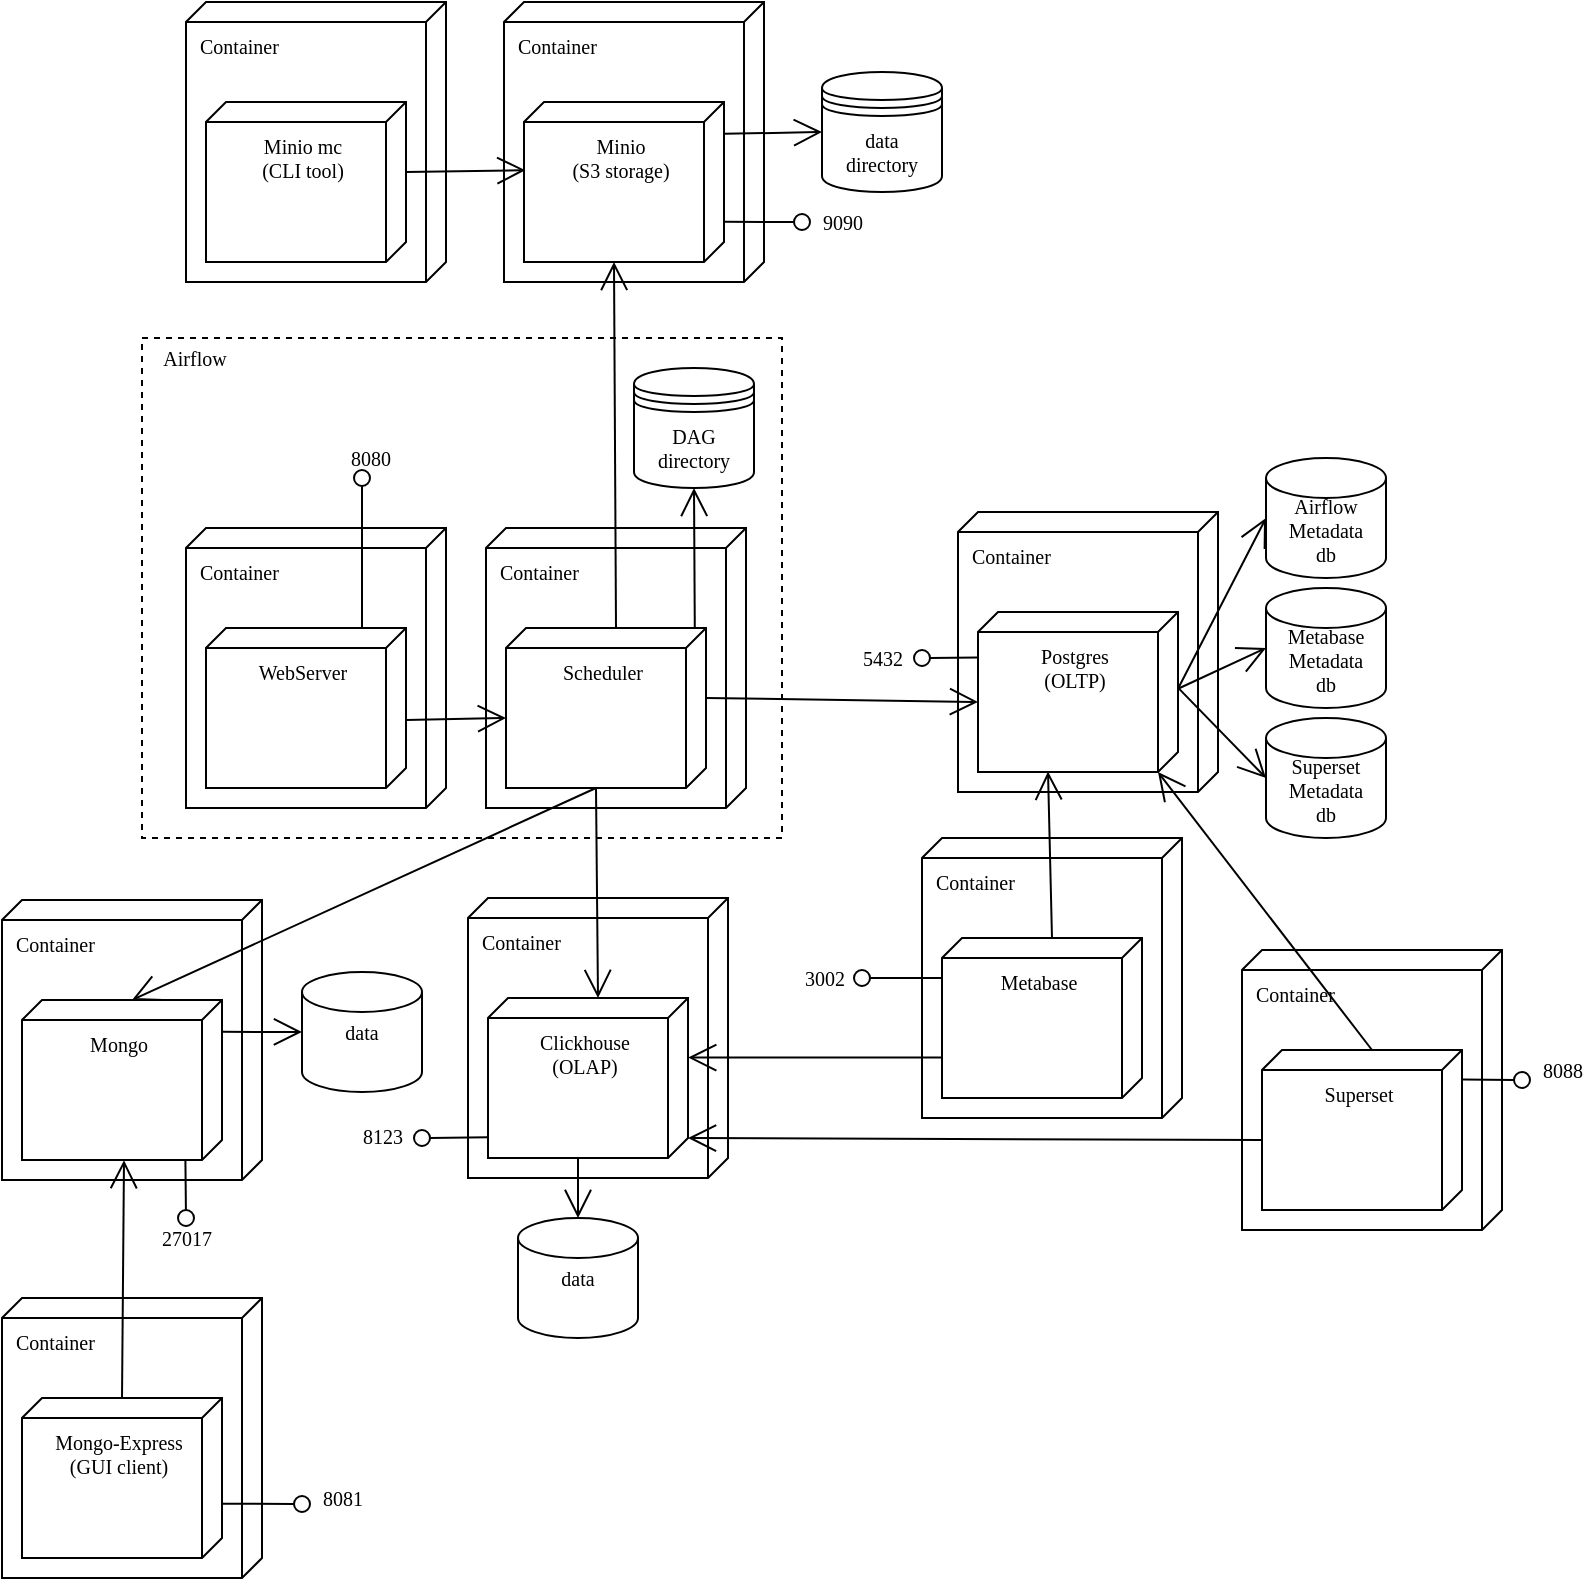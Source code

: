 <mxfile version="19.0.3" type="device"><diagram id="23iRSUPoRavnBvh4doch" name="Page-1"><mxGraphModel dx="1709" dy="822" grid="1" gridSize="10" guides="1" tooltips="1" connect="1" arrows="1" fold="1" page="1" pageScale="1" pageWidth="827" pageHeight="1169" math="0" shadow="0"><root><mxCell id="0"/><mxCell id="1" parent="0"/><mxCell id="nBsL7B0w5YFlwE9yyjsn-7" value="Container" style="verticalAlign=top;align=left;shape=cube;size=10;direction=south;fontStyle=0;html=1;boundedLbl=1;spacingLeft=5;hachureGap=4;fontFamily=JetBrains Mono;fontSize=10;" parent="1" vertex="1"><mxGeometry x="112" y="415" width="130" height="140" as="geometry"/></mxCell><mxCell id="nBsL7B0w5YFlwE9yyjsn-8" value="WebServer" style="verticalAlign=top;align=center;shape=cube;size=10;direction=south;html=1;boundedLbl=1;spacingLeft=5;hachureGap=4;fontFamily=JetBrains Mono;fontSize=10;" parent="nBsL7B0w5YFlwE9yyjsn-7" vertex="1"><mxGeometry width="100" height="80" relative="1" as="geometry"><mxPoint x="10" y="50" as="offset"/></mxGeometry></mxCell><mxCell id="nBsL7B0w5YFlwE9yyjsn-9" value="Container" style="verticalAlign=top;align=left;shape=cube;size=10;direction=south;fontStyle=0;html=1;boundedLbl=1;spacingLeft=5;hachureGap=4;fontFamily=JetBrains Mono;fontSize=10;" parent="1" vertex="1"><mxGeometry x="262" y="415" width="130" height="140" as="geometry"/></mxCell><mxCell id="nBsL7B0w5YFlwE9yyjsn-10" value="Scheduler" style="verticalAlign=top;align=center;shape=cube;size=10;direction=south;html=1;boundedLbl=1;spacingLeft=5;hachureGap=4;fontFamily=JetBrains Mono;fontSize=10;" parent="nBsL7B0w5YFlwE9yyjsn-9" vertex="1"><mxGeometry width="100" height="80" relative="1" as="geometry"><mxPoint x="10" y="50" as="offset"/></mxGeometry></mxCell><mxCell id="nBsL7B0w5YFlwE9yyjsn-11" value="&lt;br style=&quot;font-size: 10px;&quot;&gt;Airflow Metadata&lt;br style=&quot;font-size: 10px;&quot;&gt;db" style="strokeWidth=1;html=1;shape=mxgraph.flowchart.database;whiteSpace=wrap;hachureGap=4;fontFamily=JetBrains Mono;fontSize=10;" parent="1" vertex="1"><mxGeometry x="652" y="380" width="60" height="60" as="geometry"/></mxCell><mxCell id="nBsL7B0w5YFlwE9yyjsn-12" value="DAG&lt;br style=&quot;font-size: 10px;&quot;&gt;directory" style="shape=datastore;whiteSpace=wrap;html=1;hachureGap=4;fontFamily=JetBrains Mono;fontSize=10;" parent="1" vertex="1"><mxGeometry x="336" y="335" width="60" height="60" as="geometry"/></mxCell><mxCell id="nBsL7B0w5YFlwE9yyjsn-13" value="" style="endArrow=open;endFill=1;endSize=12;html=1;rounded=0;sourcePerimeterSpacing=8;targetPerimeterSpacing=8;curved=1;entryX=0.5;entryY=1;entryDx=0;entryDy=0;exitX=0.001;exitY=0.056;exitDx=0;exitDy=0;exitPerimeter=0;fontFamily=JetBrains Mono;fontSize=10;" parent="1" source="nBsL7B0w5YFlwE9yyjsn-10" target="nBsL7B0w5YFlwE9yyjsn-12" edge="1"><mxGeometry width="160" relative="1" as="geometry"><mxPoint x="270" y="540" as="sourcePoint"/><mxPoint x="440" y="295" as="targetPoint"/></mxGeometry></mxCell><mxCell id="nBsL7B0w5YFlwE9yyjsn-15" value="Container" style="verticalAlign=top;align=left;shape=cube;size=10;direction=south;fontStyle=0;html=1;boundedLbl=1;spacingLeft=5;hachureGap=4;fontFamily=JetBrains Mono;fontSize=10;" parent="1" vertex="1"><mxGeometry x="498" y="407" width="130" height="140" as="geometry"/></mxCell><mxCell id="nBsL7B0w5YFlwE9yyjsn-16" value="Postgres&lt;br style=&quot;font-size: 10px;&quot;&gt;(OLTP)" style="verticalAlign=top;align=center;shape=cube;size=10;direction=south;html=1;boundedLbl=1;spacingLeft=5;hachureGap=4;fontFamily=JetBrains Mono;fontSize=10;" parent="nBsL7B0w5YFlwE9yyjsn-15" vertex="1"><mxGeometry width="100" height="80" relative="1" as="geometry"><mxPoint x="10" y="50" as="offset"/></mxGeometry></mxCell><mxCell id="nBsL7B0w5YFlwE9yyjsn-14" value="" style="endArrow=open;endFill=1;endSize=12;html=1;rounded=0;sourcePerimeterSpacing=8;targetPerimeterSpacing=8;curved=1;entryX=0;entryY=0.5;entryDx=0;entryDy=0;entryPerimeter=0;exitX=0.48;exitY=0;exitDx=0;exitDy=0;exitPerimeter=0;fontFamily=JetBrains Mono;fontSize=10;" parent="1" source="nBsL7B0w5YFlwE9yyjsn-16" target="nBsL7B0w5YFlwE9yyjsn-11" edge="1"><mxGeometry width="160" relative="1" as="geometry"><mxPoint x="698" y="245" as="sourcePoint"/><mxPoint x="458" y="295" as="targetPoint"/></mxGeometry></mxCell><mxCell id="nBsL7B0w5YFlwE9yyjsn-17" value="" style="endArrow=open;endFill=1;endSize=12;html=1;rounded=0;sourcePerimeterSpacing=8;targetPerimeterSpacing=8;curved=1;exitX=0.575;exitY=-0.001;exitDx=0;exitDy=0;exitPerimeter=0;entryX=0;entryY=0;entryDx=45;entryDy=100;entryPerimeter=0;fontFamily=JetBrains Mono;fontSize=10;" parent="1" source="nBsL7B0w5YFlwE9yyjsn-8" target="nBsL7B0w5YFlwE9yyjsn-10" edge="1"><mxGeometry width="160" relative="1" as="geometry"><mxPoint x="230" y="405" as="sourcePoint"/><mxPoint x="390" y="405" as="targetPoint"/></mxGeometry></mxCell><mxCell id="nBsL7B0w5YFlwE9yyjsn-18" value="" style="endArrow=open;endFill=1;endSize=12;html=1;rounded=0;sourcePerimeterSpacing=8;targetPerimeterSpacing=8;curved=1;exitX=0;exitY=0;exitDx=35;exitDy=0;exitPerimeter=0;entryX=0;entryY=0;entryDx=45;entryDy=100;entryPerimeter=0;fontFamily=JetBrains Mono;fontSize=10;" parent="1" source="nBsL7B0w5YFlwE9yyjsn-10" target="nBsL7B0w5YFlwE9yyjsn-16" edge="1"><mxGeometry width="160" relative="1" as="geometry"><mxPoint x="345" y="355" as="sourcePoint"/><mxPoint x="550" y="355" as="targetPoint"/></mxGeometry></mxCell><mxCell id="nBsL7B0w5YFlwE9yyjsn-19" value="Container" style="verticalAlign=top;align=left;shape=cube;size=10;direction=south;fontStyle=0;html=1;boundedLbl=1;spacingLeft=5;hachureGap=4;fontFamily=JetBrains Mono;fontSize=10;" parent="1" vertex="1"><mxGeometry x="271" y="152" width="130" height="140" as="geometry"/></mxCell><mxCell id="nBsL7B0w5YFlwE9yyjsn-20" value="Minio&lt;br style=&quot;font-size: 10px;&quot;&gt;(S3 storage)" style="verticalAlign=top;align=center;shape=cube;size=10;direction=south;html=1;boundedLbl=1;spacingLeft=5;hachureGap=4;fontFamily=JetBrains Mono;fontSize=10;" parent="nBsL7B0w5YFlwE9yyjsn-19" vertex="1"><mxGeometry width="100" height="80" relative="1" as="geometry"><mxPoint x="10" y="50" as="offset"/></mxGeometry></mxCell><mxCell id="nBsL7B0w5YFlwE9yyjsn-21" value="data&lt;br style=&quot;font-size: 10px;&quot;&gt;directory" style="shape=datastore;whiteSpace=wrap;html=1;hachureGap=4;fontFamily=JetBrains Mono;fontSize=10;" parent="1" vertex="1"><mxGeometry x="430" y="187" width="60" height="60" as="geometry"/></mxCell><mxCell id="nBsL7B0w5YFlwE9yyjsn-22" value="" style="endArrow=open;endFill=1;endSize=12;html=1;rounded=0;sourcePerimeterSpacing=8;targetPerimeterSpacing=8;curved=1;entryX=0;entryY=0.5;entryDx=0;entryDy=0;exitX=0.199;exitY=-0.001;exitDx=0;exitDy=0;exitPerimeter=0;fontFamily=JetBrains Mono;fontSize=10;" parent="1" source="nBsL7B0w5YFlwE9yyjsn-20" target="nBsL7B0w5YFlwE9yyjsn-21" edge="1"><mxGeometry width="160" relative="1" as="geometry"><mxPoint x="217" y="422" as="sourcePoint"/><mxPoint x="377" y="422" as="targetPoint"/></mxGeometry></mxCell><mxCell id="nBsL7B0w5YFlwE9yyjsn-23" value="Container" style="verticalAlign=top;align=left;shape=cube;size=10;direction=south;fontStyle=0;html=1;boundedLbl=1;spacingLeft=5;hachureGap=4;fontFamily=JetBrains Mono;fontSize=10;" parent="1" vertex="1"><mxGeometry x="112" y="152" width="130" height="140" as="geometry"/></mxCell><mxCell id="nBsL7B0w5YFlwE9yyjsn-24" value="Minio mc&lt;br style=&quot;font-size: 10px;&quot;&gt;(CLI tool)" style="verticalAlign=top;align=center;shape=cube;size=10;direction=south;html=1;boundedLbl=1;spacingLeft=5;hachureGap=4;fontFamily=JetBrains Mono;fontSize=10;" parent="nBsL7B0w5YFlwE9yyjsn-23" vertex="1"><mxGeometry width="100" height="80" relative="1" as="geometry"><mxPoint x="10" y="50" as="offset"/></mxGeometry></mxCell><mxCell id="nBsL7B0w5YFlwE9yyjsn-25" value="" style="endArrow=open;endFill=1;endSize=12;html=1;rounded=0;sourcePerimeterSpacing=8;targetPerimeterSpacing=8;curved=1;entryX=0.426;entryY=0.993;entryDx=0;entryDy=0;entryPerimeter=0;exitX=0;exitY=0;exitDx=35;exitDy=0;exitPerimeter=0;fontFamily=JetBrains Mono;fontSize=10;" parent="1" source="nBsL7B0w5YFlwE9yyjsn-24" target="nBsL7B0w5YFlwE9yyjsn-20" edge="1"><mxGeometry width="160" relative="1" as="geometry"><mxPoint x="57" y="221" as="sourcePoint"/><mxPoint x="217" y="221" as="targetPoint"/></mxGeometry></mxCell><mxCell id="nBsL7B0w5YFlwE9yyjsn-26" value="" style="endArrow=open;endFill=1;endSize=12;html=1;rounded=0;sourcePerimeterSpacing=8;targetPerimeterSpacing=8;curved=1;entryX=0;entryY=0;entryDx=80;entryDy=55;entryPerimeter=0;fontFamily=JetBrains Mono;fontSize=10;exitX=0;exitY=0;exitDx=0;exitDy=45;exitPerimeter=0;" parent="1" source="nBsL7B0w5YFlwE9yyjsn-10" target="nBsL7B0w5YFlwE9yyjsn-20" edge="1"><mxGeometry width="160" relative="1" as="geometry"><mxPoint x="290" y="390" as="sourcePoint"/><mxPoint x="370" y="405" as="targetPoint"/></mxGeometry></mxCell><mxCell id="nBsL7B0w5YFlwE9yyjsn-27" value="Container" style="verticalAlign=top;align=left;shape=cube;size=10;direction=south;fontStyle=0;html=1;boundedLbl=1;spacingLeft=5;hachureGap=4;fontFamily=JetBrains Mono;fontSize=10;" parent="1" vertex="1"><mxGeometry x="253" y="600" width="130" height="140" as="geometry"/></mxCell><mxCell id="nBsL7B0w5YFlwE9yyjsn-28" value="Clickhouse&lt;br style=&quot;font-size: 10px;&quot;&gt;(OLAP)" style="verticalAlign=top;align=center;shape=cube;size=10;direction=south;html=1;boundedLbl=1;spacingLeft=5;hachureGap=4;fontFamily=JetBrains Mono;fontSize=10;" parent="nBsL7B0w5YFlwE9yyjsn-27" vertex="1"><mxGeometry width="100" height="80" relative="1" as="geometry"><mxPoint x="10" y="50" as="offset"/></mxGeometry></mxCell><mxCell id="nBsL7B0w5YFlwE9yyjsn-29" value="" style="endArrow=open;endFill=1;endSize=12;html=1;rounded=0;sourcePerimeterSpacing=8;targetPerimeterSpacing=8;curved=1;entryX=0;entryY=0;entryDx=0;entryDy=45;entryPerimeter=0;exitX=0;exitY=0;exitDx=80;exitDy=55;exitPerimeter=0;fontFamily=JetBrains Mono;fontSize=10;" parent="1" source="nBsL7B0w5YFlwE9yyjsn-10" target="nBsL7B0w5YFlwE9yyjsn-28" edge="1"><mxGeometry width="160" relative="1" as="geometry"><mxPoint x="200" y="560" as="sourcePoint"/><mxPoint x="360" y="560" as="targetPoint"/></mxGeometry></mxCell><mxCell id="nBsL7B0w5YFlwE9yyjsn-30" value="data" style="strokeWidth=1;html=1;shape=mxgraph.flowchart.database;whiteSpace=wrap;hachureGap=4;fontFamily=JetBrains Mono;fontSize=10;" parent="1" vertex="1"><mxGeometry x="278" y="760" width="60" height="60" as="geometry"/></mxCell><mxCell id="nBsL7B0w5YFlwE9yyjsn-31" value="" style="endArrow=open;endFill=1;endSize=12;html=1;rounded=0;sourcePerimeterSpacing=8;targetPerimeterSpacing=8;curved=1;entryX=0.5;entryY=0;entryDx=0;entryDy=0;exitX=0;exitY=0;exitDx=80;exitDy=55;exitPerimeter=0;entryPerimeter=0;fontFamily=JetBrains Mono;fontSize=10;" parent="1" source="nBsL7B0w5YFlwE9yyjsn-28" target="nBsL7B0w5YFlwE9yyjsn-30" edge="1"><mxGeometry width="160" relative="1" as="geometry"><mxPoint x="391" y="301" as="sourcePoint"/><mxPoint x="457" y="301" as="targetPoint"/></mxGeometry></mxCell><mxCell id="nBsL7B0w5YFlwE9yyjsn-32" value="Container" style="verticalAlign=top;align=left;shape=cube;size=10;direction=south;fontStyle=0;html=1;boundedLbl=1;spacingLeft=5;hachureGap=4;fontFamily=JetBrains Mono;fontSize=10;" parent="1" vertex="1"><mxGeometry x="20" y="601" width="130" height="140" as="geometry"/></mxCell><mxCell id="nBsL7B0w5YFlwE9yyjsn-33" value="Mongo" style="verticalAlign=top;align=center;shape=cube;size=10;direction=south;html=1;boundedLbl=1;spacingLeft=5;hachureGap=4;fontFamily=JetBrains Mono;fontSize=10;" parent="nBsL7B0w5YFlwE9yyjsn-32" vertex="1"><mxGeometry width="100" height="80" relative="1" as="geometry"><mxPoint x="10" y="50" as="offset"/></mxGeometry></mxCell><mxCell id="nBsL7B0w5YFlwE9yyjsn-34" value="data" style="strokeWidth=1;html=1;shape=mxgraph.flowchart.database;whiteSpace=wrap;hachureGap=4;fontFamily=JetBrains Mono;fontSize=10;" parent="1" vertex="1"><mxGeometry x="170" y="637" width="60" height="60" as="geometry"/></mxCell><mxCell id="nBsL7B0w5YFlwE9yyjsn-35" value="" style="endArrow=open;endFill=1;endSize=12;html=1;rounded=0;sourcePerimeterSpacing=8;targetPerimeterSpacing=8;curved=1;exitX=0.199;exitY=0.002;exitDx=0;exitDy=0;exitPerimeter=0;entryX=0;entryY=0.5;entryDx=0;entryDy=0;entryPerimeter=0;fontFamily=JetBrains Mono;fontSize=10;" parent="1" source="nBsL7B0w5YFlwE9yyjsn-33" target="nBsL7B0w5YFlwE9yyjsn-34" edge="1"><mxGeometry width="160" relative="1" as="geometry"><mxPoint x="130" y="680.62" as="sourcePoint"/><mxPoint x="180" y="681" as="targetPoint"/></mxGeometry></mxCell><mxCell id="nBsL7B0w5YFlwE9yyjsn-36" value="" style="endArrow=open;endFill=1;endSize=12;html=1;rounded=0;sourcePerimeterSpacing=8;targetPerimeterSpacing=8;curved=1;entryX=0;entryY=0;entryDx=0;entryDy=45;entryPerimeter=0;exitX=0;exitY=0;exitDx=80;exitDy=55;exitPerimeter=0;fontFamily=JetBrains Mono;fontSize=10;" parent="1" source="nBsL7B0w5YFlwE9yyjsn-10" target="nBsL7B0w5YFlwE9yyjsn-33" edge="1"><mxGeometry width="160" relative="1" as="geometry"><mxPoint x="327.0" y="555" as="sourcePoint"/><mxPoint x="328" y="690" as="targetPoint"/></mxGeometry></mxCell><mxCell id="nBsL7B0w5YFlwE9yyjsn-37" value="Container" style="verticalAlign=top;align=left;shape=cube;size=10;direction=south;fontStyle=0;html=1;boundedLbl=1;spacingLeft=5;hachureGap=4;fontFamily=JetBrains Mono;fontSize=10;" parent="1" vertex="1"><mxGeometry x="20" y="800" width="130" height="140" as="geometry"/></mxCell><mxCell id="nBsL7B0w5YFlwE9yyjsn-38" value="Mongo-Express&lt;br style=&quot;font-size: 10px;&quot;&gt;(GUI client)" style="verticalAlign=top;align=center;shape=cube;size=10;direction=south;html=1;boundedLbl=1;spacingLeft=5;hachureGap=4;fontFamily=JetBrains Mono;fontSize=10;" parent="nBsL7B0w5YFlwE9yyjsn-37" vertex="1"><mxGeometry width="100" height="80" relative="1" as="geometry"><mxPoint x="10" y="50" as="offset"/></mxGeometry></mxCell><mxCell id="nBsL7B0w5YFlwE9yyjsn-39" value="" style="endArrow=open;endFill=1;endSize=12;html=1;rounded=0;sourcePerimeterSpacing=8;targetPerimeterSpacing=8;curved=1;entryX=1.001;entryY=0.49;entryDx=0;entryDy=0;entryPerimeter=0;exitX=0.006;exitY=0.5;exitDx=0;exitDy=0;exitPerimeter=0;fontFamily=JetBrains Mono;fontSize=10;" parent="1" source="nBsL7B0w5YFlwE9yyjsn-38" target="nBsL7B0w5YFlwE9yyjsn-33" edge="1"><mxGeometry width="160" relative="1" as="geometry"><mxPoint x="80" y="820" as="sourcePoint"/><mxPoint x="63" y="701" as="targetPoint"/></mxGeometry></mxCell><mxCell id="nBsL7B0w5YFlwE9yyjsn-40" value="Container" style="verticalAlign=top;align=left;shape=cube;size=10;direction=south;fontStyle=0;html=1;boundedLbl=1;spacingLeft=5;hachureGap=4;fontFamily=JetBrains Mono;fontSize=10;" parent="1" vertex="1"><mxGeometry x="480" y="570" width="130" height="140" as="geometry"/></mxCell><mxCell id="nBsL7B0w5YFlwE9yyjsn-41" value="Metabase" style="verticalAlign=top;align=center;shape=cube;size=10;direction=south;html=1;boundedLbl=1;spacingLeft=5;hachureGap=4;fontFamily=JetBrains Mono;fontSize=10;" parent="nBsL7B0w5YFlwE9yyjsn-40" vertex="1"><mxGeometry width="100" height="80" relative="1" as="geometry"><mxPoint x="10" y="50" as="offset"/></mxGeometry></mxCell><mxCell id="nBsL7B0w5YFlwE9yyjsn-42" value="" style="endArrow=open;endFill=1;endSize=12;html=1;rounded=0;sourcePerimeterSpacing=8;targetPerimeterSpacing=8;curved=1;entryX=0.997;entryY=0.65;entryDx=0;entryDy=0;entryPerimeter=0;exitX=0;exitY=0;exitDx=0;exitDy=45;exitPerimeter=0;fontFamily=JetBrains Mono;fontSize=10;" parent="1" source="nBsL7B0w5YFlwE9yyjsn-41" target="nBsL7B0w5YFlwE9yyjsn-16" edge="1"><mxGeometry width="160" relative="1" as="geometry"><mxPoint x="400" y="640" as="sourcePoint"/><mxPoint x="560" y="640" as="targetPoint"/></mxGeometry></mxCell><mxCell id="nBsL7B0w5YFlwE9yyjsn-43" value="" style="endArrow=open;endFill=1;endSize=12;html=1;rounded=0;sourcePerimeterSpacing=8;targetPerimeterSpacing=8;curved=1;entryX=0.372;entryY=-0.001;entryDx=0;entryDy=0;entryPerimeter=0;exitX=0.747;exitY=1;exitDx=0;exitDy=0;exitPerimeter=0;fontFamily=JetBrains Mono;fontSize=10;" parent="1" source="nBsL7B0w5YFlwE9yyjsn-41" target="nBsL7B0w5YFlwE9yyjsn-28" edge="1"><mxGeometry width="160" relative="1" as="geometry"><mxPoint x="260" y="740" as="sourcePoint"/><mxPoint x="420" y="740" as="targetPoint"/></mxGeometry></mxCell><mxCell id="nBsL7B0w5YFlwE9yyjsn-44" value="&lt;br style=&quot;font-size: 10px;&quot;&gt;Metabase Metadata&lt;br style=&quot;font-size: 10px;&quot;&gt;db" style="strokeWidth=1;html=1;shape=mxgraph.flowchart.database;whiteSpace=wrap;hachureGap=4;fontFamily=JetBrains Mono;fontSize=10;" parent="1" vertex="1"><mxGeometry x="652" y="445" width="60" height="60" as="geometry"/></mxCell><mxCell id="nBsL7B0w5YFlwE9yyjsn-45" value="" style="endArrow=open;endFill=1;endSize=12;html=1;rounded=0;sourcePerimeterSpacing=8;targetPerimeterSpacing=8;curved=1;entryX=0;entryY=0.5;entryDx=0;entryDy=0;entryPerimeter=0;exitX=0.478;exitY=-0.003;exitDx=0;exitDy=0;exitPerimeter=0;fontFamily=JetBrains Mono;fontSize=10;" parent="1" source="nBsL7B0w5YFlwE9yyjsn-16" target="nBsL7B0w5YFlwE9yyjsn-44" edge="1"><mxGeometry width="160" relative="1" as="geometry"><mxPoint x="618.3" y="506.36" as="sourcePoint"/><mxPoint x="662" y="447" as="targetPoint"/></mxGeometry></mxCell><mxCell id="nBsL7B0w5YFlwE9yyjsn-50" value="" style="group;fontFamily=JetBrains Mono;fontSize=10;" parent="1" vertex="1" connectable="0"><mxGeometry x="90" y="320" width="320" height="250" as="geometry"/></mxCell><mxCell id="nBsL7B0w5YFlwE9yyjsn-48" value="" style="rounded=0;whiteSpace=wrap;html=1;hachureGap=4;strokeWidth=1;fillColor=none;dashed=1;align=left;fontFamily=JetBrains Mono;fontSize=10;" parent="nBsL7B0w5YFlwE9yyjsn-50" vertex="1"><mxGeometry width="320.0" height="250.0" as="geometry"/></mxCell><mxCell id="nBsL7B0w5YFlwE9yyjsn-49" value="Airflow" style="text;html=1;align=center;verticalAlign=middle;resizable=0;points=[];autosize=1;strokeColor=none;fillColor=none;dashed=1;hachureGap=4;fontFamily=JetBrains Mono;fontSize=10;" parent="nBsL7B0w5YFlwE9yyjsn-50" vertex="1"><mxGeometry x="-4.103" width="60" height="20" as="geometry"/></mxCell><mxCell id="nBsL7B0w5YFlwE9yyjsn-46" value="Container" style="verticalAlign=top;align=left;shape=cube;size=10;direction=south;fontStyle=0;html=1;boundedLbl=1;spacingLeft=5;hachureGap=4;fontFamily=JetBrains Mono;fontSize=10;" parent="1" vertex="1"><mxGeometry x="640" y="626" width="130" height="140" as="geometry"/></mxCell><mxCell id="nBsL7B0w5YFlwE9yyjsn-47" value="Superset" style="verticalAlign=top;align=center;shape=cube;size=10;direction=south;html=1;boundedLbl=1;spacingLeft=5;hachureGap=4;fontFamily=JetBrains Mono;fontSize=10;" parent="nBsL7B0w5YFlwE9yyjsn-46" vertex="1"><mxGeometry width="100" height="80" relative="1" as="geometry"><mxPoint x="10" y="50" as="offset"/></mxGeometry></mxCell><mxCell id="nBsL7B0w5YFlwE9yyjsn-51" value="" style="endArrow=open;endFill=1;endSize=12;html=1;rounded=0;sourcePerimeterSpacing=8;targetPerimeterSpacing=8;curved=1;entryX=0;entryY=0;entryDx=70;entryDy=0;entryPerimeter=0;exitX=0;exitY=0;exitDx=45;exitDy=100;exitPerimeter=0;fontFamily=JetBrains Mono;fontSize=10;" parent="1" source="nBsL7B0w5YFlwE9yyjsn-47" target="nBsL7B0w5YFlwE9yyjsn-28" edge="1"><mxGeometry width="160" relative="1" as="geometry"><mxPoint x="506" y="706" as="sourcePoint"/><mxPoint x="373" y="705.2" as="targetPoint"/></mxGeometry></mxCell><mxCell id="nBsL7B0w5YFlwE9yyjsn-52" value="" style="endArrow=open;endFill=1;endSize=12;html=1;rounded=0;sourcePerimeterSpacing=8;targetPerimeterSpacing=8;curved=1;entryX=0;entryY=0;entryDx=80;entryDy=10;entryPerimeter=0;exitX=0;exitY=0;exitDx=0;exitDy=45;exitPerimeter=0;fontFamily=JetBrains Mono;fontSize=10;" parent="1" source="nBsL7B0w5YFlwE9yyjsn-47" target="nBsL7B0w5YFlwE9yyjsn-16" edge="1"><mxGeometry width="160" relative="1" as="geometry"><mxPoint x="555" y="630" as="sourcePoint"/><mxPoint x="553" y="546.76" as="targetPoint"/></mxGeometry></mxCell><mxCell id="nBsL7B0w5YFlwE9yyjsn-80" value="" style="html=1;verticalAlign=bottom;labelBackgroundColor=none;endArrow=oval;endFill=0;endSize=8;rounded=0;fontFamily=JetBrains Mono;fontSize=10;sourcePerimeterSpacing=8;targetPerimeterSpacing=8;curved=1;exitX=0.185;exitY=-0.003;exitDx=0;exitDy=0;exitPerimeter=0;" parent="1" source="nBsL7B0w5YFlwE9yyjsn-47" edge="1"><mxGeometry width="160" relative="1" as="geometry"><mxPoint x="750.4" y="692.28" as="sourcePoint"/><mxPoint x="780" y="691" as="targetPoint"/></mxGeometry></mxCell><mxCell id="nBsL7B0w5YFlwE9yyjsn-81" value="8088" style="edgeLabel;html=1;align=center;verticalAlign=middle;resizable=0;points=[];fontSize=10;fontFamily=JetBrains Mono;fontColor=default;labelBackgroundColor=none;" parent="nBsL7B0w5YFlwE9yyjsn-80" vertex="1" connectable="0"><mxGeometry x="1" y="5" relative="1" as="geometry"><mxPoint x="20" as="offset"/></mxGeometry></mxCell><mxCell id="nBsL7B0w5YFlwE9yyjsn-82" value="" style="html=1;verticalAlign=bottom;labelBackgroundColor=none;endArrow=oval;endFill=0;endSize=8;rounded=0;fontFamily=JetBrains Mono;fontSize=10;fontColor=default;sourcePerimeterSpacing=8;targetPerimeterSpacing=8;curved=1;" parent="1" edge="1"><mxGeometry width="160" relative="1" as="geometry"><mxPoint x="490" y="640" as="sourcePoint"/><mxPoint x="450" y="640" as="targetPoint"/></mxGeometry></mxCell><mxCell id="nBsL7B0w5YFlwE9yyjsn-83" value="3002" style="edgeLabel;html=1;align=center;verticalAlign=middle;resizable=0;points=[];fontSize=10;fontFamily=JetBrains Mono;fontColor=default;labelBackgroundColor=none;" parent="nBsL7B0w5YFlwE9yyjsn-82" vertex="1" connectable="0"><mxGeometry x="0.967" y="-3" relative="1" as="geometry"><mxPoint x="-20" y="3" as="offset"/></mxGeometry></mxCell><mxCell id="nBsL7B0w5YFlwE9yyjsn-84" value="" style="html=1;verticalAlign=bottom;labelBackgroundColor=none;endArrow=oval;endFill=0;endSize=8;rounded=0;fontFamily=JetBrains Mono;fontSize=10;fontColor=default;sourcePerimeterSpacing=8;targetPerimeterSpacing=8;curved=1;exitX=0.871;exitY=0.998;exitDx=0;exitDy=0;exitPerimeter=0;" parent="1" source="nBsL7B0w5YFlwE9yyjsn-28" edge="1"><mxGeometry width="160" relative="1" as="geometry"><mxPoint x="160" y="680" as="sourcePoint"/><mxPoint x="230" y="720" as="targetPoint"/></mxGeometry></mxCell><mxCell id="nBsL7B0w5YFlwE9yyjsn-85" value="8123" style="edgeLabel;html=1;align=center;verticalAlign=middle;resizable=0;points=[];fontSize=10;fontFamily=JetBrains Mono;fontColor=default;labelBackgroundColor=none;" parent="nBsL7B0w5YFlwE9yyjsn-84" vertex="1" connectable="0"><mxGeometry x="1" y="-4" relative="1" as="geometry"><mxPoint x="-20" y="3" as="offset"/></mxGeometry></mxCell><mxCell id="nBsL7B0w5YFlwE9yyjsn-86" value="" style="html=1;verticalAlign=bottom;labelBackgroundColor=none;endArrow=oval;endFill=0;endSize=8;rounded=0;fontFamily=JetBrains Mono;fontSize=10;fontColor=default;sourcePerimeterSpacing=8;targetPerimeterSpacing=8;curved=1;exitX=0.002;exitY=0.22;exitDx=0;exitDy=0;exitPerimeter=0;" parent="1" source="nBsL7B0w5YFlwE9yyjsn-8" edge="1"><mxGeometry width="160" relative="1" as="geometry"><mxPoint x="-10" y="360" as="sourcePoint"/><mxPoint x="200" y="390" as="targetPoint"/></mxGeometry></mxCell><mxCell id="nBsL7B0w5YFlwE9yyjsn-87" value="8080" style="edgeLabel;html=1;align=center;verticalAlign=middle;resizable=0;points=[];fontSize=10;fontFamily=JetBrains Mono;fontColor=default;labelBackgroundColor=none;" parent="nBsL7B0w5YFlwE9yyjsn-86" vertex="1" connectable="0"><mxGeometry x="1" y="-5" relative="1" as="geometry"><mxPoint x="-1" y="-10" as="offset"/></mxGeometry></mxCell><mxCell id="nBsL7B0w5YFlwE9yyjsn-88" value="" style="html=1;verticalAlign=bottom;labelBackgroundColor=none;endArrow=oval;endFill=0;endSize=8;rounded=0;fontFamily=JetBrains Mono;fontSize=10;fontColor=default;sourcePerimeterSpacing=8;targetPerimeterSpacing=8;curved=1;exitX=0.284;exitY=0.999;exitDx=0;exitDy=0;exitPerimeter=0;" parent="1" source="nBsL7B0w5YFlwE9yyjsn-16" edge="1"><mxGeometry width="160" relative="1" as="geometry"><mxPoint x="490" y="480" as="sourcePoint"/><mxPoint x="480" y="480" as="targetPoint"/></mxGeometry></mxCell><mxCell id="nBsL7B0w5YFlwE9yyjsn-90" value="5432" style="edgeLabel;html=1;align=center;verticalAlign=middle;resizable=0;points=[];fontSize=10;fontFamily=JetBrains Mono;fontColor=default;labelBackgroundColor=none;" parent="nBsL7B0w5YFlwE9yyjsn-88" vertex="1" connectable="0"><mxGeometry x="1" y="-4" relative="1" as="geometry"><mxPoint x="-20" y="4" as="offset"/></mxGeometry></mxCell><mxCell id="nBsL7B0w5YFlwE9yyjsn-93" value="" style="html=1;verticalAlign=bottom;labelBackgroundColor=none;endArrow=oval;endFill=0;endSize=8;rounded=0;fontFamily=JetBrains Mono;fontSize=10;fontColor=default;sourcePerimeterSpacing=8;targetPerimeterSpacing=8;curved=1;exitX=0.749;exitY=0.003;exitDx=0;exitDy=0;exitPerimeter=0;" parent="1" source="nBsL7B0w5YFlwE9yyjsn-20" edge="1"><mxGeometry width="160" relative="1" as="geometry"><mxPoint x="480.0" y="302.22" as="sourcePoint"/><mxPoint x="420" y="262" as="targetPoint"/></mxGeometry></mxCell><mxCell id="nBsL7B0w5YFlwE9yyjsn-94" value="9090" style="edgeLabel;html=1;align=center;verticalAlign=middle;resizable=0;points=[];fontSize=10;fontFamily=JetBrains Mono;fontColor=default;labelBackgroundColor=none;" parent="nBsL7B0w5YFlwE9yyjsn-93" vertex="1" connectable="0"><mxGeometry x="1" y="-4" relative="1" as="geometry"><mxPoint x="20" y="-4" as="offset"/></mxGeometry></mxCell><mxCell id="nBsL7B0w5YFlwE9yyjsn-95" value="" style="html=1;verticalAlign=bottom;labelBackgroundColor=none;endArrow=oval;endFill=0;endSize=8;rounded=0;fontFamily=JetBrains Mono;fontSize=10;fontColor=default;sourcePerimeterSpacing=8;targetPerimeterSpacing=8;curved=1;exitX=0.995;exitY=0.183;exitDx=0;exitDy=0;exitPerimeter=0;" parent="1" source="nBsL7B0w5YFlwE9yyjsn-33" edge="1"><mxGeometry width="160" relative="1" as="geometry"><mxPoint x="112" y="760" as="sourcePoint"/><mxPoint x="112" y="760" as="targetPoint"/></mxGeometry></mxCell><mxCell id="nBsL7B0w5YFlwE9yyjsn-96" value="27017" style="edgeLabel;html=1;align=center;verticalAlign=middle;resizable=0;points=[];fontSize=10;fontFamily=JetBrains Mono;fontColor=default;labelBackgroundColor=none;" parent="nBsL7B0w5YFlwE9yyjsn-95" vertex="1" connectable="0"><mxGeometry x="1" y="-4" relative="1" as="geometry"><mxPoint x="4" y="10" as="offset"/></mxGeometry></mxCell><mxCell id="nBsL7B0w5YFlwE9yyjsn-97" value="" style="html=1;verticalAlign=bottom;labelBackgroundColor=none;endArrow=oval;endFill=0;endSize=8;rounded=0;fontFamily=JetBrains Mono;fontSize=10;fontColor=default;sourcePerimeterSpacing=8;targetPerimeterSpacing=8;curved=1;exitX=0.661;exitY=0.005;exitDx=0;exitDy=0;exitPerimeter=0;" parent="1" source="nBsL7B0w5YFlwE9yyjsn-38" edge="1"><mxGeometry width="160" relative="1" as="geometry"><mxPoint x="121.7" y="740.6" as="sourcePoint"/><mxPoint x="170" y="903" as="targetPoint"/></mxGeometry></mxCell><mxCell id="nBsL7B0w5YFlwE9yyjsn-98" value="8081" style="edgeLabel;html=1;align=center;verticalAlign=middle;resizable=0;points=[];fontSize=10;fontFamily=JetBrains Mono;fontColor=default;labelBackgroundColor=none;" parent="nBsL7B0w5YFlwE9yyjsn-97" vertex="1" connectable="0"><mxGeometry x="1" y="-4" relative="1" as="geometry"><mxPoint x="20" y="-7" as="offset"/></mxGeometry></mxCell><mxCell id="RTlfxT-0zkxlbEJx0a7n-1" value="&lt;br style=&quot;font-size: 10px;&quot;&gt;Superset Metadata&lt;br style=&quot;font-size: 10px;&quot;&gt;db" style="strokeWidth=1;html=1;shape=mxgraph.flowchart.database;whiteSpace=wrap;hachureGap=4;fontFamily=JetBrains Mono;fontSize=10;" vertex="1" parent="1"><mxGeometry x="652" y="510" width="60" height="60" as="geometry"/></mxCell><mxCell id="RTlfxT-0zkxlbEJx0a7n-2" value="" style="endArrow=open;endFill=1;endSize=12;html=1;rounded=0;sourcePerimeterSpacing=8;targetPerimeterSpacing=8;curved=1;entryX=0;entryY=0.5;entryDx=0;entryDy=0;entryPerimeter=0;fontFamily=JetBrains Mono;fontSize=10;exitX=0.474;exitY=-0.001;exitDx=0;exitDy=0;exitPerimeter=0;" edge="1" parent="1" source="nBsL7B0w5YFlwE9yyjsn-16" target="RTlfxT-0zkxlbEJx0a7n-1"><mxGeometry width="160" relative="1" as="geometry"><mxPoint x="610" y="490" as="sourcePoint"/><mxPoint x="662" y="485" as="targetPoint"/></mxGeometry></mxCell></root></mxGraphModel></diagram></mxfile>